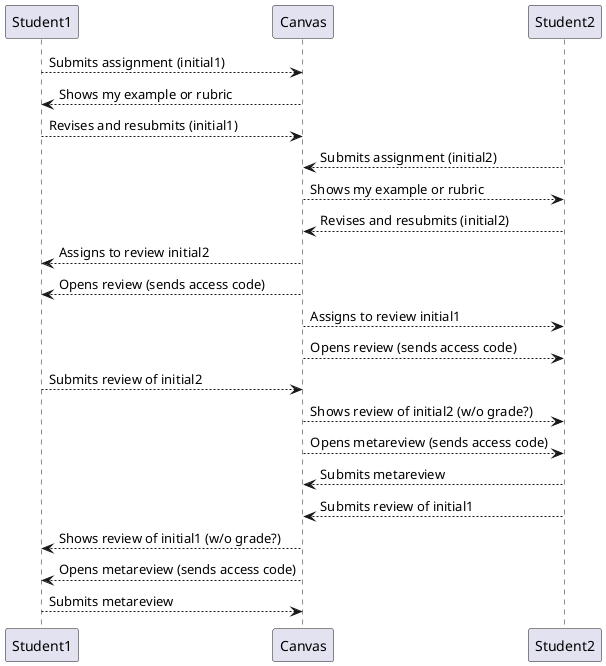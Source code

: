 @startuml
Student1 --> Canvas: Submits assignment (initial1)
Canvas --> Student1: Shows my example or rubric
Student1 --> Canvas: Revises and resubmits (initial1)

Student2 --> Canvas: Submits assignment (initial2)
Canvas --> Student2: Shows my example or rubric
Student2 --> Canvas: Revises and resubmits (initial2)

Canvas --> Student1: Assigns to review initial2
Canvas --> Student1: Opens review (sends access code)

Canvas --> Student2: Assigns to review initial1
Canvas --> Student2: Opens review (sends access code)

Student1 --> Canvas: Submits review of initial2
Canvas --> Student2: Shows review of initial2 (w/o grade?)
Canvas --> Student2: Opens metareview (sends access code)
Student2 --> Canvas: Submits metareview

Student2 --> Canvas: Submits review of initial1
Canvas --> Student1: Shows review of initial1 (w/o grade?)
Canvas --> Student1: Opens metareview (sends access code)
Student1 --> Canvas: Submits metareview

@enduml